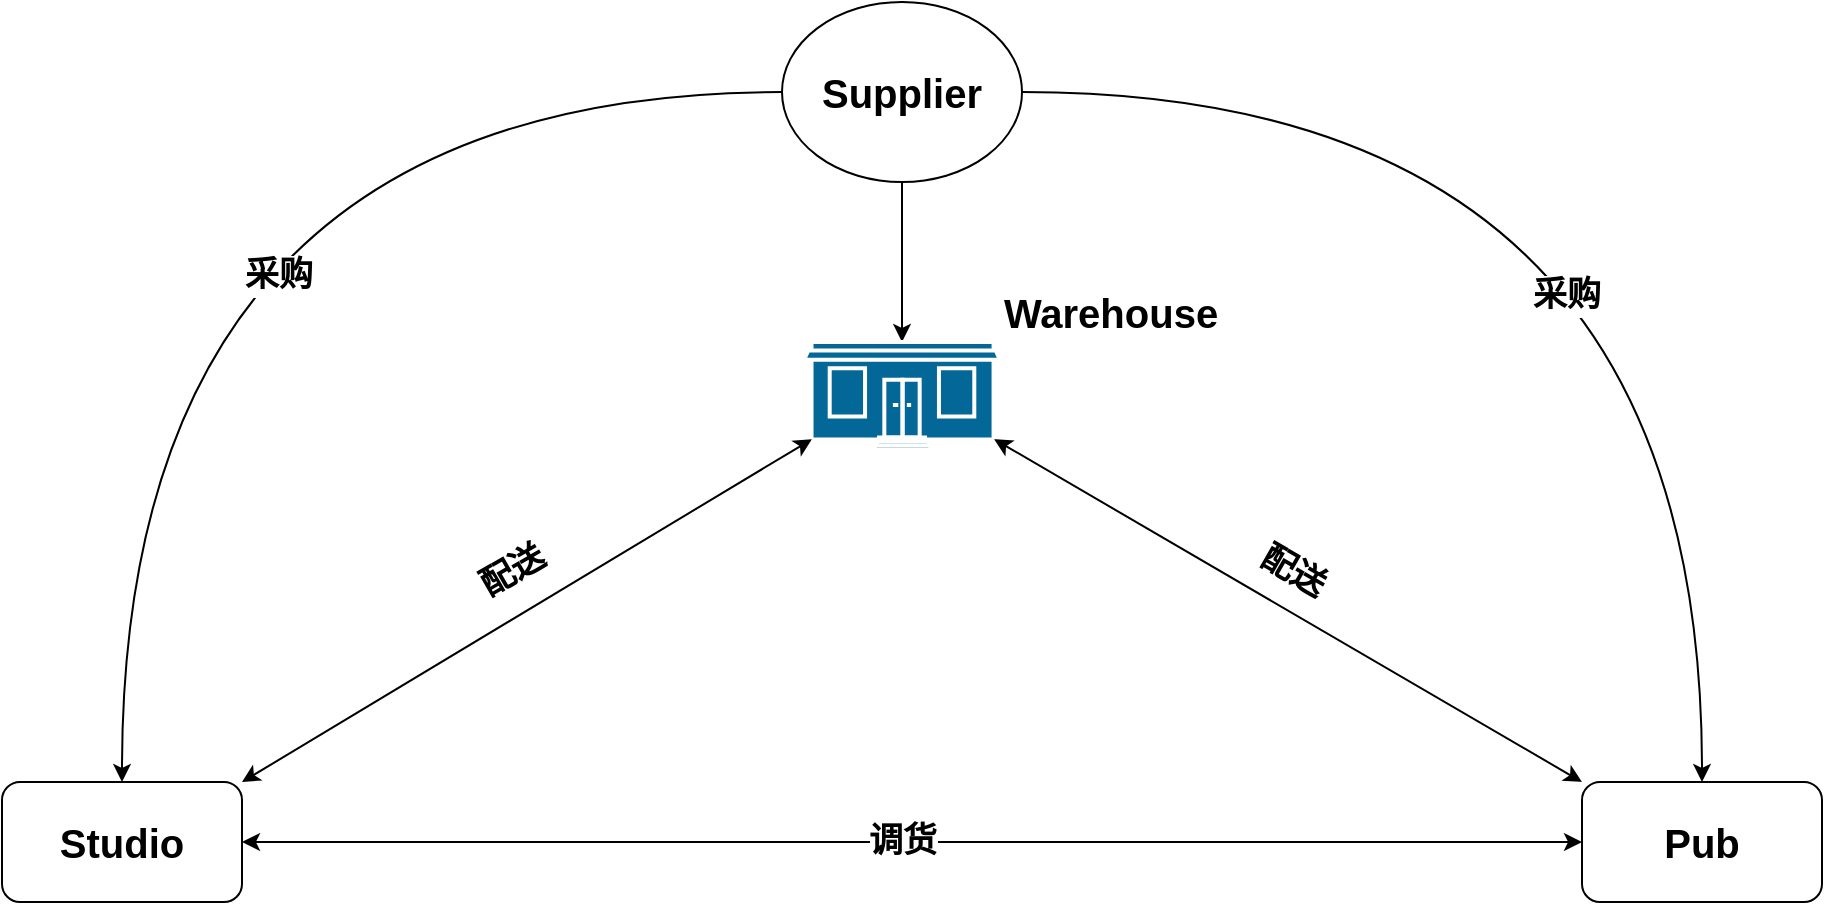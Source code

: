 <mxfile version="12.5.5" type="github">
  <diagram id="5PWfzPO6Jx__woqUqDD8" name="第 1 页">
    <mxGraphModel dx="1185" dy="646" grid="1" gridSize="10" guides="1" tooltips="1" connect="1" arrows="1" fold="1" page="1" pageScale="1" pageWidth="1169" pageHeight="827" math="0" shadow="0">
      <root>
        <mxCell id="0"/>
        <mxCell id="1" parent="0"/>
        <mxCell id="paidQJaRsskB8B8FcKxI-12" style="edgeStyle=orthogonalEdgeStyle;curved=1;rounded=0;orthogonalLoop=1;jettySize=auto;html=1;exitX=0;exitY=0.5;exitDx=0;exitDy=0;entryX=0.5;entryY=0;entryDx=0;entryDy=0;" edge="1" parent="1" source="IvzAqMO07szKVlFFw1jY-4" target="IvzAqMO07szKVlFFw1jY-19">
          <mxGeometry relative="1" as="geometry"/>
        </mxCell>
        <mxCell id="paidQJaRsskB8B8FcKxI-32" value="采购" style="text;html=1;align=center;verticalAlign=middle;resizable=0;points=[];labelBackgroundColor=#ffffff;fontSize=17;fontStyle=1" vertex="1" connectable="0" parent="paidQJaRsskB8B8FcKxI-12">
          <mxGeometry x="-0.252" y="92" relative="1" as="geometry">
            <mxPoint as="offset"/>
          </mxGeometry>
        </mxCell>
        <mxCell id="paidQJaRsskB8B8FcKxI-13" style="edgeStyle=orthogonalEdgeStyle;curved=1;rounded=0;orthogonalLoop=1;jettySize=auto;html=1;exitX=1;exitY=0.5;exitDx=0;exitDy=0;entryX=0.5;entryY=0;entryDx=0;entryDy=0;" edge="1" parent="1" source="IvzAqMO07szKVlFFw1jY-4" target="IvzAqMO07szKVlFFw1jY-13">
          <mxGeometry relative="1" as="geometry"/>
        </mxCell>
        <mxCell id="paidQJaRsskB8B8FcKxI-33" value="采购" style="text;html=1;align=center;verticalAlign=middle;resizable=0;points=[];labelBackgroundColor=#ffffff;fontSize=17;fontStyle=1" vertex="1" connectable="0" parent="paidQJaRsskB8B8FcKxI-13">
          <mxGeometry x="-0.207" y="-102" relative="1" as="geometry">
            <mxPoint as="offset"/>
          </mxGeometry>
        </mxCell>
        <mxCell id="paidQJaRsskB8B8FcKxI-15" style="edgeStyle=orthogonalEdgeStyle;curved=1;rounded=0;orthogonalLoop=1;jettySize=auto;html=1;exitX=0.5;exitY=1;exitDx=0;exitDy=0;" edge="1" parent="1" source="IvzAqMO07szKVlFFw1jY-4" target="IvzAqMO07szKVlFFw1jY-5">
          <mxGeometry relative="1" as="geometry">
            <Array as="points">
              <mxPoint x="540" y="230"/>
              <mxPoint x="540" y="230"/>
            </Array>
          </mxGeometry>
        </mxCell>
        <mxCell id="IvzAqMO07szKVlFFw1jY-4" value="&lt;b&gt;&lt;font style=&quot;font-size: 20px&quot;&gt;Supplier&lt;/font&gt;&lt;/b&gt;" style="ellipse;whiteSpace=wrap;html=1;" parent="1" vertex="1">
          <mxGeometry x="480" y="110" width="120" height="90" as="geometry"/>
        </mxCell>
        <mxCell id="IvzAqMO07szKVlFFw1jY-5" value="&lt;b&gt;&lt;font style=&quot;font-size: 20px&quot;&gt;Warehouse&lt;/font&gt;&lt;/b&gt;" style="shape=mxgraph.cisco.buildings.small_business;html=1;dashed=0;fillColor=#036897;strokeColor=#ffffff;strokeWidth=2;verticalLabelPosition=top;verticalAlign=bottom;align=left;horizontal=1;labelPosition=right;" parent="1" vertex="1">
          <mxGeometry x="491" y="280" width="98" height="54" as="geometry"/>
        </mxCell>
        <mxCell id="IvzAqMO07szKVlFFw1jY-13" value="&lt;font style=&quot;font-size: 20px&quot;&gt;Pub&lt;/font&gt;" style="rounded=1;whiteSpace=wrap;html=1;fontStyle=1" parent="1" vertex="1">
          <mxGeometry x="880" y="500" width="120" height="60" as="geometry"/>
        </mxCell>
        <mxCell id="IvzAqMO07szKVlFFw1jY-19" value="&lt;font style=&quot;font-size: 20px&quot;&gt;Studio&lt;/font&gt;" style="rounded=1;whiteSpace=wrap;html=1;fontStyle=1" parent="1" vertex="1">
          <mxGeometry x="90" y="500" width="120" height="60" as="geometry"/>
        </mxCell>
        <mxCell id="paidQJaRsskB8B8FcKxI-9" value="" style="endArrow=classic;startArrow=classic;html=1;exitX=1;exitY=0.5;exitDx=0;exitDy=0;entryX=0;entryY=0.5;entryDx=0;entryDy=0;" edge="1" parent="1" source="IvzAqMO07szKVlFFw1jY-19" target="IvzAqMO07szKVlFFw1jY-13">
          <mxGeometry width="50" height="50" relative="1" as="geometry">
            <mxPoint x="524" y="530" as="sourcePoint"/>
            <mxPoint x="600" y="530" as="targetPoint"/>
          </mxGeometry>
        </mxCell>
        <mxCell id="paidQJaRsskB8B8FcKxI-29" value="&lt;font style=&quot;font-size: 17px&quot;&gt;&lt;b&gt;调货&lt;/b&gt;&lt;/font&gt;" style="text;html=1;align=center;verticalAlign=middle;resizable=0;points=[];labelBackgroundColor=#ffffff;horizontal=1;" vertex="1" connectable="0" parent="paidQJaRsskB8B8FcKxI-9">
          <mxGeometry x="0.037" y="-1" relative="1" as="geometry">
            <mxPoint x="-17.5" y="-1" as="offset"/>
          </mxGeometry>
        </mxCell>
        <mxCell id="paidQJaRsskB8B8FcKxI-22" value="" style="endArrow=classic;startArrow=classic;html=1;entryX=0.04;entryY=0.9;entryDx=0;entryDy=0;entryPerimeter=0;exitX=1;exitY=0;exitDx=0;exitDy=0;" edge="1" parent="1" source="IvzAqMO07szKVlFFw1jY-19" target="IvzAqMO07szKVlFFw1jY-5">
          <mxGeometry width="50" height="50" relative="1" as="geometry">
            <mxPoint x="310" y="450" as="sourcePoint"/>
            <mxPoint x="360" y="400" as="targetPoint"/>
          </mxGeometry>
        </mxCell>
        <mxCell id="paidQJaRsskB8B8FcKxI-23" value="" style="endArrow=classic;startArrow=classic;html=1;exitX=0.97;exitY=0.9;exitDx=0;exitDy=0;exitPerimeter=0;entryX=0;entryY=0;entryDx=0;entryDy=0;" edge="1" parent="1" source="IvzAqMO07szKVlFFw1jY-5" target="IvzAqMO07szKVlFFw1jY-13">
          <mxGeometry width="50" height="50" relative="1" as="geometry">
            <mxPoint x="730" y="430" as="sourcePoint"/>
            <mxPoint x="780" y="380" as="targetPoint"/>
          </mxGeometry>
        </mxCell>
        <mxCell id="paidQJaRsskB8B8FcKxI-30" value="配送" style="text;html=1;align=center;verticalAlign=middle;resizable=0;points=[];autosize=1;fontStyle=1;fontSize=17;rotation=-30;" vertex="1" parent="1">
          <mxGeometry x="320" y="380" width="50" height="30" as="geometry"/>
        </mxCell>
        <mxCell id="paidQJaRsskB8B8FcKxI-31" value="配送" style="text;html=1;align=center;verticalAlign=middle;resizable=0;points=[];autosize=1;fontStyle=1;fontSize=17;rotation=30;" vertex="1" parent="1">
          <mxGeometry x="710" y="380" width="50" height="30" as="geometry"/>
        </mxCell>
      </root>
    </mxGraphModel>
  </diagram>
</mxfile>
